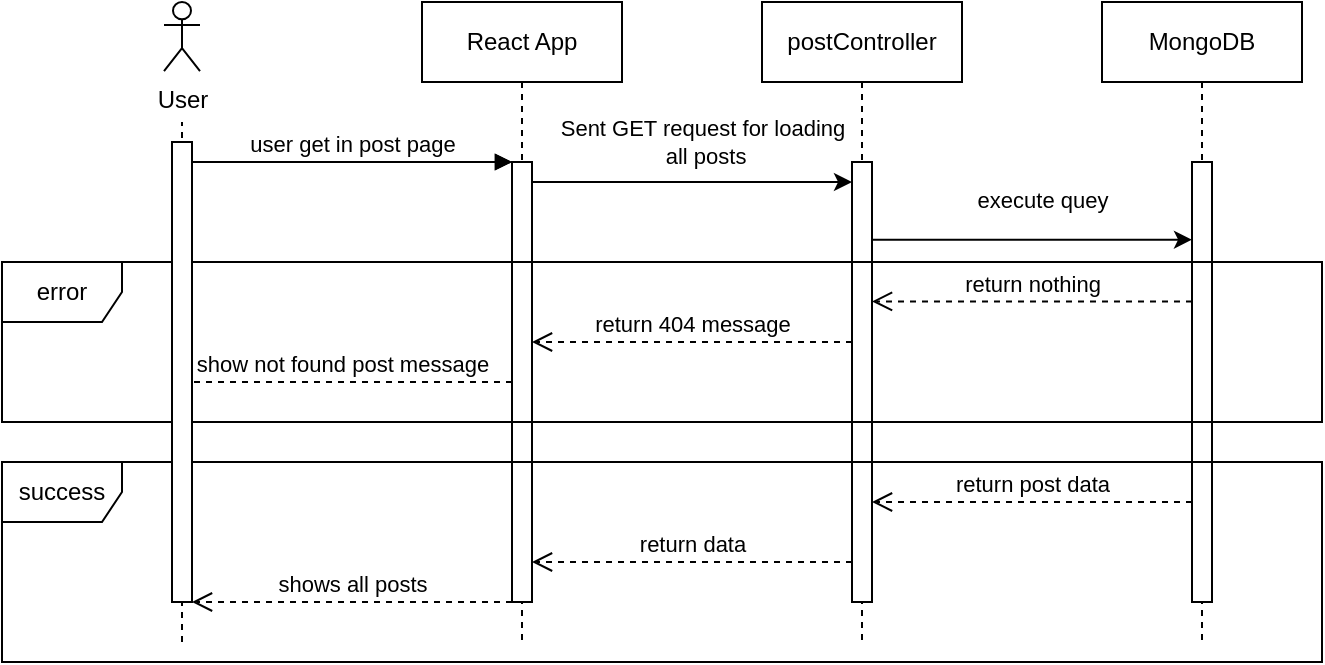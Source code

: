 <mxfile version="24.6.4" type="device">
  <diagram name="Page-1" id="2YBvvXClWsGukQMizWep">
    <mxGraphModel dx="740" dy="467" grid="1" gridSize="10" guides="1" tooltips="1" connect="1" arrows="1" fold="1" page="1" pageScale="1" pageWidth="850" pageHeight="1100" math="0" shadow="0">
      <root>
        <mxCell id="0" />
        <mxCell id="1" parent="0" />
        <mxCell id="aM9ryv3xv72pqoxQDRHE-5" value=":Object" style="shape=umlLifeline;perimeter=lifelinePerimeter;whiteSpace=wrap;html=1;container=0;dropTarget=0;collapsible=0;recursiveResize=0;outlineConnect=0;portConstraint=eastwest;newEdgeStyle={&quot;edgeStyle&quot;:&quot;elbowEdgeStyle&quot;,&quot;elbow&quot;:&quot;vertical&quot;,&quot;curved&quot;:0,&quot;rounded&quot;:0};" parent="1" vertex="1">
          <mxGeometry x="305" y="40" width="100" height="300" as="geometry" />
        </mxCell>
        <mxCell id="aM9ryv3xv72pqoxQDRHE-6" value="" style="html=1;points=[];perimeter=orthogonalPerimeter;outlineConnect=0;targetShapes=umlLifeline;portConstraint=eastwest;newEdgeStyle={&quot;edgeStyle&quot;:&quot;elbowEdgeStyle&quot;,&quot;elbow&quot;:&quot;vertical&quot;,&quot;curved&quot;:0,&quot;rounded&quot;:0};" parent="aM9ryv3xv72pqoxQDRHE-5" vertex="1">
          <mxGeometry x="45" y="80" width="10" height="170" as="geometry" />
        </mxCell>
        <mxCell id="aM9ryv3xv72pqoxQDRHE-7" value="user get in post page" style="html=1;verticalAlign=bottom;endArrow=block;edgeStyle=elbowEdgeStyle;elbow=vertical;curved=0;rounded=0;" parent="1" source="aM9ryv3xv72pqoxQDRHE-2" target="aM9ryv3xv72pqoxQDRHE-6" edge="1">
          <mxGeometry relative="1" as="geometry">
            <mxPoint x="280" y="130" as="sourcePoint" />
            <Array as="points">
              <mxPoint x="265" y="120" />
            </Array>
            <mxPoint as="offset" />
          </mxGeometry>
        </mxCell>
        <mxCell id="XCgQLfO5UhCVkx3oZure-5" value="React App" style="shape=umlLifeline;perimeter=lifelinePerimeter;whiteSpace=wrap;html=1;container=0;dropTarget=0;collapsible=0;recursiveResize=0;outlineConnect=0;portConstraint=eastwest;newEdgeStyle={&quot;edgeStyle&quot;:&quot;elbowEdgeStyle&quot;,&quot;elbow&quot;:&quot;vertical&quot;,&quot;curved&quot;:0,&quot;rounded&quot;:0};" parent="1" vertex="1">
          <mxGeometry x="305" y="40" width="100" height="320" as="geometry" />
        </mxCell>
        <mxCell id="XCgQLfO5UhCVkx3oZure-6" value="" style="html=1;points=[];perimeter=orthogonalPerimeter;outlineConnect=0;targetShapes=umlLifeline;portConstraint=eastwest;newEdgeStyle={&quot;edgeStyle&quot;:&quot;elbowEdgeStyle&quot;,&quot;elbow&quot;:&quot;vertical&quot;,&quot;curved&quot;:0,&quot;rounded&quot;:0};" parent="XCgQLfO5UhCVkx3oZure-5" vertex="1">
          <mxGeometry x="45" y="80" width="10" height="220" as="geometry" />
        </mxCell>
        <mxCell id="XCgQLfO5UhCVkx3oZure-7" value="" style="html=1;verticalAlign=bottom;endArrow=block;edgeStyle=elbowEdgeStyle;elbow=vertical;curved=0;rounded=0;" parent="1" target="XCgQLfO5UhCVkx3oZure-6" edge="1">
          <mxGeometry relative="1" as="geometry">
            <mxPoint x="180" y="120" as="sourcePoint" />
            <Array as="points">
              <mxPoint x="265" y="120" />
            </Array>
            <mxPoint as="offset" />
          </mxGeometry>
        </mxCell>
        <mxCell id="XCgQLfO5UhCVkx3oZure-8" value="show not found post message" style="html=1;verticalAlign=bottom;endArrow=open;dashed=1;endSize=8;edgeStyle=elbowEdgeStyle;elbow=vertical;curved=0;rounded=0;" parent="1" edge="1">
          <mxGeometry x="0.002" relative="1" as="geometry">
            <mxPoint x="180" y="230" as="targetPoint" />
            <Array as="points">
              <mxPoint x="275" y="230" />
            </Array>
            <mxPoint x="350" y="230" as="sourcePoint" />
            <mxPoint as="offset" />
          </mxGeometry>
        </mxCell>
        <mxCell id="XCgQLfO5UhCVkx3oZure-11" value="postController" style="shape=umlLifeline;perimeter=lifelinePerimeter;whiteSpace=wrap;html=1;container=0;dropTarget=0;collapsible=0;recursiveResize=0;outlineConnect=0;portConstraint=eastwest;newEdgeStyle={&quot;edgeStyle&quot;:&quot;elbowEdgeStyle&quot;,&quot;elbow&quot;:&quot;vertical&quot;,&quot;curved&quot;:0,&quot;rounded&quot;:0};" parent="1" vertex="1">
          <mxGeometry x="475" y="40" width="100" height="320" as="geometry" />
        </mxCell>
        <mxCell id="XCgQLfO5UhCVkx3oZure-12" value="" style="html=1;points=[];perimeter=orthogonalPerimeter;outlineConnect=0;targetShapes=umlLifeline;portConstraint=eastwest;newEdgeStyle={&quot;edgeStyle&quot;:&quot;elbowEdgeStyle&quot;,&quot;elbow&quot;:&quot;vertical&quot;,&quot;curved&quot;:0,&quot;rounded&quot;:0};" parent="XCgQLfO5UhCVkx3oZure-11" vertex="1">
          <mxGeometry x="45" y="80" width="10" height="220" as="geometry" />
        </mxCell>
        <mxCell id="XCgQLfO5UhCVkx3oZure-13" value="MongoDB" style="shape=umlLifeline;perimeter=lifelinePerimeter;whiteSpace=wrap;html=1;container=0;dropTarget=0;collapsible=0;recursiveResize=0;outlineConnect=0;portConstraint=eastwest;newEdgeStyle={&quot;edgeStyle&quot;:&quot;elbowEdgeStyle&quot;,&quot;elbow&quot;:&quot;vertical&quot;,&quot;curved&quot;:0,&quot;rounded&quot;:0};" parent="1" vertex="1">
          <mxGeometry x="645" y="40" width="100" height="320" as="geometry" />
        </mxCell>
        <mxCell id="XCgQLfO5UhCVkx3oZure-14" value="" style="html=1;points=[];perimeter=orthogonalPerimeter;outlineConnect=0;targetShapes=umlLifeline;portConstraint=eastwest;newEdgeStyle={&quot;edgeStyle&quot;:&quot;elbowEdgeStyle&quot;,&quot;elbow&quot;:&quot;vertical&quot;,&quot;curved&quot;:0,&quot;rounded&quot;:0};" parent="XCgQLfO5UhCVkx3oZure-13" vertex="1">
          <mxGeometry x="45" y="80" width="10" height="220" as="geometry" />
        </mxCell>
        <mxCell id="XCgQLfO5UhCVkx3oZure-15" value="" style="endArrow=classic;html=1;rounded=0;" parent="1" edge="1">
          <mxGeometry relative="1" as="geometry">
            <mxPoint x="360" y="130" as="sourcePoint" />
            <mxPoint x="520" y="130" as="targetPoint" />
          </mxGeometry>
        </mxCell>
        <mxCell id="XCgQLfO5UhCVkx3oZure-16" value="Sent GET request for loading&lt;div&gt;&amp;nbsp;all posts&lt;/div&gt;" style="edgeLabel;resizable=0;html=1;;align=center;verticalAlign=middle;" parent="XCgQLfO5UhCVkx3oZure-15" connectable="0" vertex="1">
          <mxGeometry relative="1" as="geometry">
            <mxPoint x="5" y="-20" as="offset" />
          </mxGeometry>
        </mxCell>
        <mxCell id="XCgQLfO5UhCVkx3oZure-17" value="" style="endArrow=classic;html=1;rounded=0;" parent="1" edge="1">
          <mxGeometry relative="1" as="geometry">
            <mxPoint x="530" y="158.82" as="sourcePoint" />
            <mxPoint x="690" y="158.82" as="targetPoint" />
          </mxGeometry>
        </mxCell>
        <mxCell id="XCgQLfO5UhCVkx3oZure-18" value="execute quey" style="edgeLabel;resizable=0;html=1;;align=center;verticalAlign=middle;" parent="XCgQLfO5UhCVkx3oZure-17" connectable="0" vertex="1">
          <mxGeometry relative="1" as="geometry">
            <mxPoint x="5" y="-20" as="offset" />
          </mxGeometry>
        </mxCell>
        <mxCell id="XCgQLfO5UhCVkx3oZure-19" value="return nothing" style="html=1;verticalAlign=bottom;endArrow=open;dashed=1;endSize=8;edgeStyle=elbowEdgeStyle;elbow=vertical;curved=0;rounded=0;" parent="1" source="XCgQLfO5UhCVkx3oZure-14" target="XCgQLfO5UhCVkx3oZure-12" edge="1">
          <mxGeometry relative="1" as="geometry">
            <mxPoint x="510" y="189.69" as="targetPoint" />
            <Array as="points">
              <mxPoint x="605" y="189.69" />
            </Array>
            <mxPoint x="680" y="189.69" as="sourcePoint" />
            <mxPoint as="offset" />
          </mxGeometry>
        </mxCell>
        <mxCell id="XCgQLfO5UhCVkx3oZure-20" value="return 404 message" style="html=1;verticalAlign=bottom;endArrow=open;dashed=1;endSize=8;edgeStyle=elbowEdgeStyle;elbow=vertical;curved=0;rounded=0;" parent="1" source="XCgQLfO5UhCVkx3oZure-12" edge="1">
          <mxGeometry relative="1" as="geometry">
            <mxPoint x="360" y="210" as="targetPoint" />
            <Array as="points">
              <mxPoint x="360" y="210" />
            </Array>
            <mxPoint x="525" y="210" as="sourcePoint" />
            <mxPoint as="offset" />
          </mxGeometry>
        </mxCell>
        <mxCell id="XCgQLfO5UhCVkx3oZure-25" value="error" style="shape=umlFrame;whiteSpace=wrap;html=1;pointerEvents=0;" parent="1" vertex="1">
          <mxGeometry x="95" y="170" width="660" height="80" as="geometry" />
        </mxCell>
        <mxCell id="XCgQLfO5UhCVkx3oZure-26" value="success" style="shape=umlFrame;whiteSpace=wrap;html=1;pointerEvents=0;" parent="1" vertex="1">
          <mxGeometry x="95" y="270" width="660" height="100" as="geometry" />
        </mxCell>
        <mxCell id="XCgQLfO5UhCVkx3oZure-27" value="return post data" style="html=1;verticalAlign=bottom;endArrow=open;dashed=1;endSize=8;edgeStyle=elbowEdgeStyle;elbow=vertical;curved=0;rounded=0;" parent="1" source="XCgQLfO5UhCVkx3oZure-14" target="XCgQLfO5UhCVkx3oZure-12" edge="1">
          <mxGeometry relative="1" as="geometry">
            <mxPoint x="535" y="300.31" as="targetPoint" />
            <Array as="points">
              <mxPoint x="625" y="290" />
            </Array>
            <mxPoint x="695" y="300.31" as="sourcePoint" />
            <mxPoint as="offset" />
          </mxGeometry>
        </mxCell>
        <mxCell id="XCgQLfO5UhCVkx3oZure-28" value="return data" style="html=1;verticalAlign=bottom;endArrow=open;dashed=1;endSize=8;edgeStyle=elbowEdgeStyle;elbow=vertical;curved=0;rounded=0;" parent="1" source="XCgQLfO5UhCVkx3oZure-12" target="XCgQLfO5UhCVkx3oZure-6" edge="1">
          <mxGeometry relative="1" as="geometry">
            <mxPoint x="365" y="320" as="targetPoint" />
            <Array as="points">
              <mxPoint x="405" y="320" />
              <mxPoint x="365" y="320" />
            </Array>
            <mxPoint x="510" y="320.17" as="sourcePoint" />
            <mxPoint as="offset" />
          </mxGeometry>
        </mxCell>
        <mxCell id="XCgQLfO5UhCVkx3oZure-29" value="shows all posts" style="html=1;verticalAlign=bottom;endArrow=open;dashed=1;endSize=8;edgeStyle=elbowEdgeStyle;elbow=vertical;curved=0;rounded=0;" parent="1" edge="1">
          <mxGeometry relative="1" as="geometry">
            <mxPoint x="190" y="340" as="targetPoint" />
            <Array as="points">
              <mxPoint x="205" y="340" />
            </Array>
            <mxPoint x="350" y="340" as="sourcePoint" />
            <mxPoint as="offset" />
          </mxGeometry>
        </mxCell>
        <mxCell id="DyT0HVxNmr7aZOTt3Xnw-1" value="" style="group" vertex="1" connectable="0" parent="1">
          <mxGeometry x="176" y="40" width="18" height="320" as="geometry" />
        </mxCell>
        <mxCell id="DyT0HVxNmr7aZOTt3Xnw-2" value="" style="endArrow=none;dashed=1;html=1;rounded=0;" edge="1" parent="DyT0HVxNmr7aZOTt3Xnw-1">
          <mxGeometry width="50" height="50" relative="1" as="geometry">
            <mxPoint x="9" y="320" as="sourcePoint" />
            <mxPoint x="9" y="60" as="targetPoint" />
          </mxGeometry>
        </mxCell>
        <mxCell id="DyT0HVxNmr7aZOTt3Xnw-3" value="User" style="shape=umlActor;verticalLabelPosition=bottom;verticalAlign=top;html=1;outlineConnect=0;" vertex="1" parent="DyT0HVxNmr7aZOTt3Xnw-1">
          <mxGeometry width="18" height="34.595" as="geometry" />
        </mxCell>
        <mxCell id="aM9ryv3xv72pqoxQDRHE-2" value="" style="html=1;points=[];perimeter=orthogonalPerimeter;outlineConnect=0;targetShapes=umlLifeline;portConstraint=eastwest;newEdgeStyle={&quot;edgeStyle&quot;:&quot;elbowEdgeStyle&quot;,&quot;elbow&quot;:&quot;vertical&quot;,&quot;curved&quot;:0,&quot;rounded&quot;:0};" parent="1" vertex="1">
          <mxGeometry x="180" y="110" width="10" height="230" as="geometry" />
        </mxCell>
      </root>
    </mxGraphModel>
  </diagram>
</mxfile>
